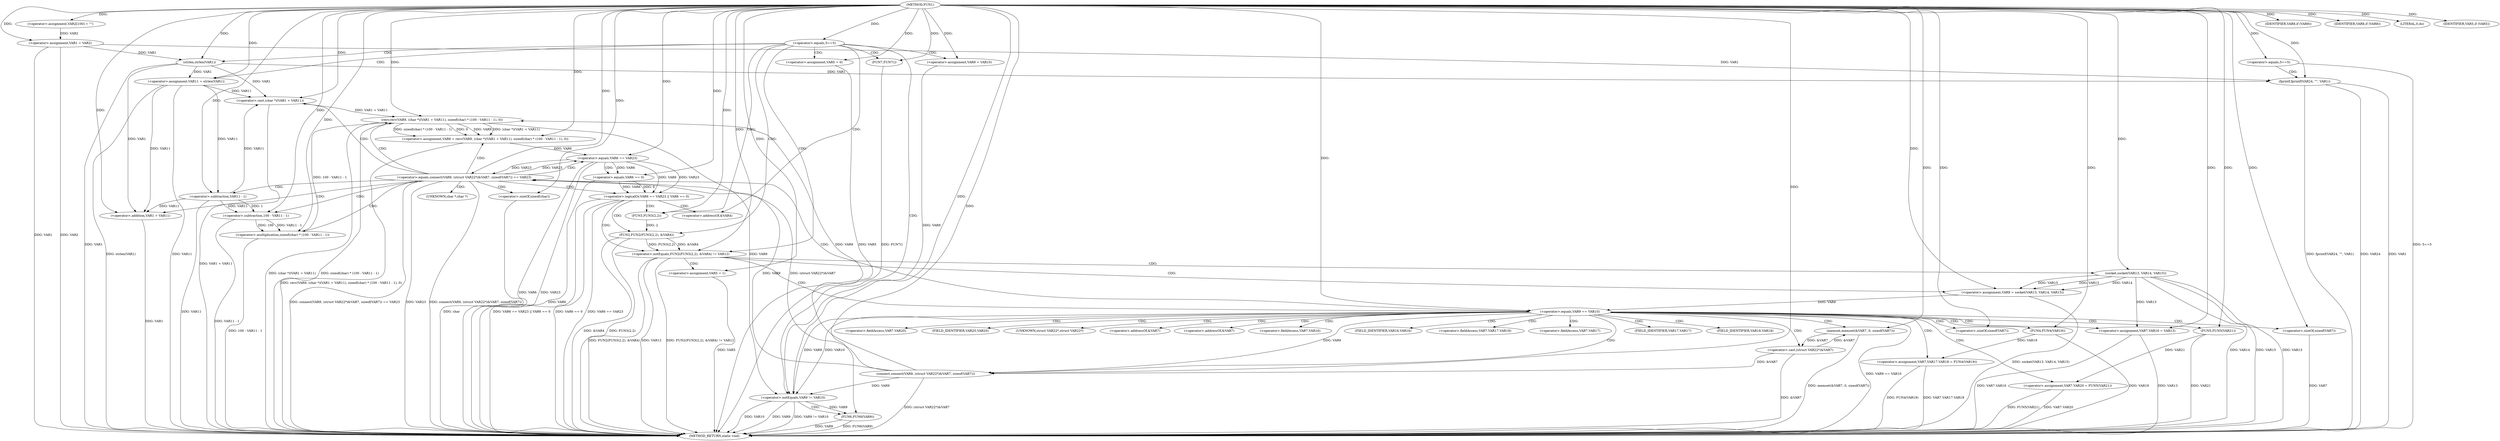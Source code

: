 digraph FUN1 {  
"1000100" [label = "(METHOD,FUN1)" ]
"1000254" [label = "(METHOD_RETURN,static void)" ]
"1000104" [label = "(<operator>.assignment,VAR2[100] = \"\")" ]
"1000107" [label = "(<operator>.assignment,VAR1 = VAR2)" ]
"1000111" [label = "(<operator>.equals,5==5)" ]
"1000118" [label = "(<operator>.assignment,VAR5 = 0)" ]
"1000125" [label = "(<operator>.assignment,VAR9 = VAR10)" ]
"1000129" [label = "(<operator>.assignment,VAR11 = strlen(VAR1))" ]
"1000131" [label = "(strlen,strlen(VAR1))" ]
"1000136" [label = "(<operator>.notEquals,FUN2(FUN3(2,2), &VAR4) != VAR12)" ]
"1000137" [label = "(FUN2,FUN2(FUN3(2,2), &VAR4))" ]
"1000138" [label = "(FUN3,FUN3(2,2))" ]
"1000146" [label = "(<operator>.assignment,VAR5 = 1)" ]
"1000149" [label = "(<operator>.assignment,VAR9 = socket(VAR13, VAR14, VAR15))" ]
"1000151" [label = "(socket,socket(VAR13, VAR14, VAR15))" ]
"1000156" [label = "(<operator>.equals,VAR9 == VAR10)" ]
"1000161" [label = "(memset,memset(&VAR7, 0, sizeof(VAR7)))" ]
"1000165" [label = "(<operator>.sizeOf,sizeof(VAR7))" ]
"1000167" [label = "(<operator>.assignment,VAR7.VAR16 = VAR13)" ]
"1000172" [label = "(<operator>.assignment,VAR7.VAR17.VAR18 = FUN4(VAR19))" ]
"1000178" [label = "(FUN4,FUN4(VAR19))" ]
"1000180" [label = "(<operator>.assignment,VAR7.VAR20 = FUN5(VAR21))" ]
"1000184" [label = "(FUN5,FUN5(VAR21))" ]
"1000187" [label = "(<operator>.equals,connect(VAR9, (struct VAR22*)&VAR7, sizeof(VAR7)) == VAR23)" ]
"1000188" [label = "(connect,connect(VAR9, (struct VAR22*)&VAR7, sizeof(VAR7)))" ]
"1000190" [label = "(<operator>.cast,(struct VAR22*)&VAR7)" ]
"1000194" [label = "(<operator>.sizeOf,sizeof(VAR7))" ]
"1000199" [label = "(<operator>.assignment,VAR6 = recv(VAR9, (char *)(VAR1 + VAR11), sizeof(char) * (100 - VAR11 - 1), 0))" ]
"1000201" [label = "(recv,recv(VAR9, (char *)(VAR1 + VAR11), sizeof(char) * (100 - VAR11 - 1), 0))" ]
"1000203" [label = "(<operator>.cast,(char *)(VAR1 + VAR11))" ]
"1000205" [label = "(<operator>.addition,VAR1 + VAR11)" ]
"1000208" [label = "(<operator>.multiplication,sizeof(char) * (100 - VAR11 - 1))" ]
"1000209" [label = "(<operator>.sizeOf,sizeof(char))" ]
"1000211" [label = "(<operator>.subtraction,100 - VAR11 - 1)" ]
"1000213" [label = "(<operator>.subtraction,VAR11 - 1)" ]
"1000218" [label = "(<operator>.logicalOr,VAR6 == VAR23 || VAR6 == 0)" ]
"1000219" [label = "(<operator>.equals,VAR6 == VAR23)" ]
"1000222" [label = "(<operator>.equals,VAR6 == 0)" ]
"1000228" [label = "(IDENTIFIER,VAR8,if (VAR8))" ]
"1000231" [label = "(IDENTIFIER,VAR8,if (VAR8))" ]
"1000233" [label = "(LITERAL,0,do)" ]
"1000235" [label = "(<operator>.notEquals,VAR9 != VAR10)" ]
"1000239" [label = "(FUN6,FUN6(VAR9))" ]
"1000242" [label = "(IDENTIFIER,VAR5,if (VAR5))" ]
"1000244" [label = "(FUN7,FUN7())" ]
"1000246" [label = "(<operator>.equals,5==5)" ]
"1000250" [label = "(fprintf,fprintf(VAR24, \"\", VAR1))" ]
"1000141" [label = "(<operator>.addressOf,&VAR4)" ]
"1000162" [label = "(<operator>.addressOf,&VAR7)" ]
"1000168" [label = "(<operator>.fieldAccess,VAR7.VAR16)" ]
"1000170" [label = "(FIELD_IDENTIFIER,VAR16,VAR16)" ]
"1000173" [label = "(<operator>.fieldAccess,VAR7.VAR17.VAR18)" ]
"1000174" [label = "(<operator>.fieldAccess,VAR7.VAR17)" ]
"1000176" [label = "(FIELD_IDENTIFIER,VAR17,VAR17)" ]
"1000177" [label = "(FIELD_IDENTIFIER,VAR18,VAR18)" ]
"1000181" [label = "(<operator>.fieldAccess,VAR7.VAR20)" ]
"1000183" [label = "(FIELD_IDENTIFIER,VAR20,VAR20)" ]
"1000191" [label = "(UNKNOWN,struct VAR22*,struct VAR22*)" ]
"1000192" [label = "(<operator>.addressOf,&VAR7)" ]
"1000204" [label = "(UNKNOWN,char *,char *)" ]
  "1000184" -> "1000254"  [ label = "DDG: VAR21"] 
  "1000218" -> "1000254"  [ label = "DDG: VAR6 == VAR23"] 
  "1000180" -> "1000254"  [ label = "DDG: VAR7.VAR20"] 
  "1000151" -> "1000254"  [ label = "DDG: VAR14"] 
  "1000151" -> "1000254"  [ label = "DDG: VAR15"] 
  "1000244" -> "1000254"  [ label = "DDG: FUN7()"] 
  "1000129" -> "1000254"  [ label = "DDG: strlen(VAR1)"] 
  "1000187" -> "1000254"  [ label = "DDG: connect(VAR9, (struct VAR22*)&VAR7, sizeof(VAR7))"] 
  "1000172" -> "1000254"  [ label = "DDG: FUN4(VAR19)"] 
  "1000167" -> "1000254"  [ label = "DDG: VAR7.VAR16"] 
  "1000129" -> "1000254"  [ label = "DDG: VAR11"] 
  "1000187" -> "1000254"  [ label = "DDG: connect(VAR9, (struct VAR22*)&VAR7, sizeof(VAR7)) == VAR23"] 
  "1000219" -> "1000254"  [ label = "DDG: VAR23"] 
  "1000250" -> "1000254"  [ label = "DDG: VAR24"] 
  "1000199" -> "1000254"  [ label = "DDG: recv(VAR9, (char *)(VAR1 + VAR11), sizeof(char) * (100 - VAR11 - 1), 0)"] 
  "1000222" -> "1000254"  [ label = "DDG: VAR6"] 
  "1000107" -> "1000254"  [ label = "DDG: VAR1"] 
  "1000235" -> "1000254"  [ label = "DDG: VAR10"] 
  "1000209" -> "1000254"  [ label = "DDG: char"] 
  "1000235" -> "1000254"  [ label = "DDG: VAR9"] 
  "1000149" -> "1000254"  [ label = "DDG: socket(VAR13, VAR14, VAR15)"] 
  "1000239" -> "1000254"  [ label = "DDG: FUN6(VAR9)"] 
  "1000250" -> "1000254"  [ label = "DDG: VAR1"] 
  "1000235" -> "1000254"  [ label = "DDG: VAR9 != VAR10"] 
  "1000188" -> "1000254"  [ label = "DDG: (struct VAR22*)&VAR7"] 
  "1000178" -> "1000254"  [ label = "DDG: VAR19"] 
  "1000239" -> "1000254"  [ label = "DDG: VAR9"] 
  "1000213" -> "1000254"  [ label = "DDG: VAR11"] 
  "1000205" -> "1000254"  [ label = "DDG: VAR1"] 
  "1000131" -> "1000254"  [ label = "DDG: VAR1"] 
  "1000137" -> "1000254"  [ label = "DDG: &VAR4"] 
  "1000194" -> "1000254"  [ label = "DDG: VAR7"] 
  "1000180" -> "1000254"  [ label = "DDG: FUN5(VAR21)"] 
  "1000151" -> "1000254"  [ label = "DDG: VAR13"] 
  "1000218" -> "1000254"  [ label = "DDG: VAR6 == VAR23 || VAR6 == 0"] 
  "1000201" -> "1000254"  [ label = "DDG: (char *)(VAR1 + VAR11)"] 
  "1000218" -> "1000254"  [ label = "DDG: VAR6 == 0"] 
  "1000201" -> "1000254"  [ label = "DDG: sizeof(char) * (100 - VAR11 - 1)"] 
  "1000211" -> "1000254"  [ label = "DDG: VAR11 - 1"] 
  "1000208" -> "1000254"  [ label = "DDG: 100 - VAR11 - 1"] 
  "1000172" -> "1000254"  [ label = "DDG: VAR7.VAR17.VAR18"] 
  "1000136" -> "1000254"  [ label = "DDG: VAR12"] 
  "1000136" -> "1000254"  [ label = "DDG: FUN2(FUN3(2,2), &VAR4) != VAR12"] 
  "1000219" -> "1000254"  [ label = "DDG: VAR6"] 
  "1000167" -> "1000254"  [ label = "DDG: VAR13"] 
  "1000156" -> "1000254"  [ label = "DDG: VAR9 == VAR10"] 
  "1000250" -> "1000254"  [ label = "DDG: fprintf(VAR24, \"\", VAR1)"] 
  "1000137" -> "1000254"  [ label = "DDG: FUN3(2,2)"] 
  "1000203" -> "1000254"  [ label = "DDG: VAR1 + VAR11"] 
  "1000118" -> "1000254"  [ label = "DDG: VAR5"] 
  "1000187" -> "1000254"  [ label = "DDG: VAR23"] 
  "1000246" -> "1000254"  [ label = "DDG: 5==5"] 
  "1000146" -> "1000254"  [ label = "DDG: VAR5"] 
  "1000161" -> "1000254"  [ label = "DDG: memset(&VAR7, 0, sizeof(VAR7))"] 
  "1000190" -> "1000254"  [ label = "DDG: &VAR7"] 
  "1000136" -> "1000254"  [ label = "DDG: FUN2(FUN3(2,2), &VAR4)"] 
  "1000107" -> "1000254"  [ label = "DDG: VAR2"] 
  "1000100" -> "1000104"  [ label = "DDG: "] 
  "1000104" -> "1000107"  [ label = "DDG: VAR2"] 
  "1000100" -> "1000107"  [ label = "DDG: "] 
  "1000100" -> "1000111"  [ label = "DDG: "] 
  "1000100" -> "1000118"  [ label = "DDG: "] 
  "1000100" -> "1000125"  [ label = "DDG: "] 
  "1000131" -> "1000129"  [ label = "DDG: VAR1"] 
  "1000100" -> "1000129"  [ label = "DDG: "] 
  "1000107" -> "1000131"  [ label = "DDG: VAR1"] 
  "1000100" -> "1000131"  [ label = "DDG: "] 
  "1000137" -> "1000136"  [ label = "DDG: FUN3(2,2)"] 
  "1000137" -> "1000136"  [ label = "DDG: &VAR4"] 
  "1000138" -> "1000137"  [ label = "DDG: 2"] 
  "1000100" -> "1000138"  [ label = "DDG: "] 
  "1000100" -> "1000136"  [ label = "DDG: "] 
  "1000100" -> "1000146"  [ label = "DDG: "] 
  "1000151" -> "1000149"  [ label = "DDG: VAR13"] 
  "1000151" -> "1000149"  [ label = "DDG: VAR14"] 
  "1000151" -> "1000149"  [ label = "DDG: VAR15"] 
  "1000100" -> "1000149"  [ label = "DDG: "] 
  "1000100" -> "1000151"  [ label = "DDG: "] 
  "1000149" -> "1000156"  [ label = "DDG: VAR9"] 
  "1000100" -> "1000156"  [ label = "DDG: "] 
  "1000190" -> "1000161"  [ label = "DDG: &VAR7"] 
  "1000100" -> "1000161"  [ label = "DDG: "] 
  "1000100" -> "1000165"  [ label = "DDG: "] 
  "1000151" -> "1000167"  [ label = "DDG: VAR13"] 
  "1000100" -> "1000167"  [ label = "DDG: "] 
  "1000178" -> "1000172"  [ label = "DDG: VAR19"] 
  "1000100" -> "1000178"  [ label = "DDG: "] 
  "1000184" -> "1000180"  [ label = "DDG: VAR21"] 
  "1000100" -> "1000184"  [ label = "DDG: "] 
  "1000188" -> "1000187"  [ label = "DDG: VAR9"] 
  "1000188" -> "1000187"  [ label = "DDG: (struct VAR22*)&VAR7"] 
  "1000156" -> "1000188"  [ label = "DDG: VAR9"] 
  "1000100" -> "1000188"  [ label = "DDG: "] 
  "1000190" -> "1000188"  [ label = "DDG: &VAR7"] 
  "1000161" -> "1000190"  [ label = "DDG: &VAR7"] 
  "1000100" -> "1000194"  [ label = "DDG: "] 
  "1000219" -> "1000187"  [ label = "DDG: VAR23"] 
  "1000100" -> "1000187"  [ label = "DDG: "] 
  "1000201" -> "1000199"  [ label = "DDG: VAR9"] 
  "1000201" -> "1000199"  [ label = "DDG: (char *)(VAR1 + VAR11)"] 
  "1000201" -> "1000199"  [ label = "DDG: sizeof(char) * (100 - VAR11 - 1)"] 
  "1000201" -> "1000199"  [ label = "DDG: 0"] 
  "1000100" -> "1000199"  [ label = "DDG: "] 
  "1000188" -> "1000201"  [ label = "DDG: VAR9"] 
  "1000100" -> "1000201"  [ label = "DDG: "] 
  "1000203" -> "1000201"  [ label = "DDG: VAR1 + VAR11"] 
  "1000131" -> "1000203"  [ label = "DDG: VAR1"] 
  "1000100" -> "1000203"  [ label = "DDG: "] 
  "1000129" -> "1000203"  [ label = "DDG: VAR11"] 
  "1000213" -> "1000203"  [ label = "DDG: VAR11"] 
  "1000131" -> "1000205"  [ label = "DDG: VAR1"] 
  "1000100" -> "1000205"  [ label = "DDG: "] 
  "1000129" -> "1000205"  [ label = "DDG: VAR11"] 
  "1000213" -> "1000205"  [ label = "DDG: VAR11"] 
  "1000208" -> "1000201"  [ label = "DDG: 100 - VAR11 - 1"] 
  "1000100" -> "1000208"  [ label = "DDG: "] 
  "1000100" -> "1000209"  [ label = "DDG: "] 
  "1000211" -> "1000208"  [ label = "DDG: 100"] 
  "1000211" -> "1000208"  [ label = "DDG: VAR11 - 1"] 
  "1000100" -> "1000211"  [ label = "DDG: "] 
  "1000213" -> "1000211"  [ label = "DDG: VAR11"] 
  "1000213" -> "1000211"  [ label = "DDG: 1"] 
  "1000100" -> "1000213"  [ label = "DDG: "] 
  "1000129" -> "1000213"  [ label = "DDG: VAR11"] 
  "1000219" -> "1000218"  [ label = "DDG: VAR6"] 
  "1000219" -> "1000218"  [ label = "DDG: VAR23"] 
  "1000199" -> "1000219"  [ label = "DDG: VAR6"] 
  "1000100" -> "1000219"  [ label = "DDG: "] 
  "1000187" -> "1000219"  [ label = "DDG: VAR23"] 
  "1000222" -> "1000218"  [ label = "DDG: VAR6"] 
  "1000222" -> "1000218"  [ label = "DDG: 0"] 
  "1000219" -> "1000222"  [ label = "DDG: VAR6"] 
  "1000100" -> "1000222"  [ label = "DDG: "] 
  "1000100" -> "1000228"  [ label = "DDG: "] 
  "1000100" -> "1000231"  [ label = "DDG: "] 
  "1000100" -> "1000233"  [ label = "DDG: "] 
  "1000125" -> "1000235"  [ label = "DDG: VAR9"] 
  "1000156" -> "1000235"  [ label = "DDG: VAR9"] 
  "1000188" -> "1000235"  [ label = "DDG: VAR9"] 
  "1000201" -> "1000235"  [ label = "DDG: VAR9"] 
  "1000100" -> "1000235"  [ label = "DDG: "] 
  "1000156" -> "1000235"  [ label = "DDG: VAR10"] 
  "1000235" -> "1000239"  [ label = "DDG: VAR9"] 
  "1000100" -> "1000239"  [ label = "DDG: "] 
  "1000100" -> "1000242"  [ label = "DDG: "] 
  "1000100" -> "1000244"  [ label = "DDG: "] 
  "1000100" -> "1000246"  [ label = "DDG: "] 
  "1000100" -> "1000250"  [ label = "DDG: "] 
  "1000107" -> "1000250"  [ label = "DDG: VAR1"] 
  "1000131" -> "1000250"  [ label = "DDG: VAR1"] 
  "1000111" -> "1000125"  [ label = "CDG: "] 
  "1000111" -> "1000141"  [ label = "CDG: "] 
  "1000111" -> "1000235"  [ label = "CDG: "] 
  "1000111" -> "1000138"  [ label = "CDG: "] 
  "1000111" -> "1000136"  [ label = "CDG: "] 
  "1000111" -> "1000118"  [ label = "CDG: "] 
  "1000111" -> "1000131"  [ label = "CDG: "] 
  "1000111" -> "1000137"  [ label = "CDG: "] 
  "1000111" -> "1000129"  [ label = "CDG: "] 
  "1000111" -> "1000244"  [ label = "CDG: "] 
  "1000136" -> "1000156"  [ label = "CDG: "] 
  "1000136" -> "1000149"  [ label = "CDG: "] 
  "1000136" -> "1000151"  [ label = "CDG: "] 
  "1000136" -> "1000146"  [ label = "CDG: "] 
  "1000156" -> "1000174"  [ label = "CDG: "] 
  "1000156" -> "1000191"  [ label = "CDG: "] 
  "1000156" -> "1000161"  [ label = "CDG: "] 
  "1000156" -> "1000180"  [ label = "CDG: "] 
  "1000156" -> "1000183"  [ label = "CDG: "] 
  "1000156" -> "1000165"  [ label = "CDG: "] 
  "1000156" -> "1000188"  [ label = "CDG: "] 
  "1000156" -> "1000190"  [ label = "CDG: "] 
  "1000156" -> "1000167"  [ label = "CDG: "] 
  "1000156" -> "1000194"  [ label = "CDG: "] 
  "1000156" -> "1000192"  [ label = "CDG: "] 
  "1000156" -> "1000176"  [ label = "CDG: "] 
  "1000156" -> "1000187"  [ label = "CDG: "] 
  "1000156" -> "1000172"  [ label = "CDG: "] 
  "1000156" -> "1000168"  [ label = "CDG: "] 
  "1000156" -> "1000178"  [ label = "CDG: "] 
  "1000156" -> "1000173"  [ label = "CDG: "] 
  "1000156" -> "1000170"  [ label = "CDG: "] 
  "1000156" -> "1000184"  [ label = "CDG: "] 
  "1000156" -> "1000177"  [ label = "CDG: "] 
  "1000156" -> "1000162"  [ label = "CDG: "] 
  "1000156" -> "1000181"  [ label = "CDG: "] 
  "1000187" -> "1000211"  [ label = "CDG: "] 
  "1000187" -> "1000208"  [ label = "CDG: "] 
  "1000187" -> "1000199"  [ label = "CDG: "] 
  "1000187" -> "1000204"  [ label = "CDG: "] 
  "1000187" -> "1000219"  [ label = "CDG: "] 
  "1000187" -> "1000201"  [ label = "CDG: "] 
  "1000187" -> "1000213"  [ label = "CDG: "] 
  "1000187" -> "1000203"  [ label = "CDG: "] 
  "1000187" -> "1000205"  [ label = "CDG: "] 
  "1000187" -> "1000218"  [ label = "CDG: "] 
  "1000187" -> "1000209"  [ label = "CDG: "] 
  "1000218" -> "1000141"  [ label = "CDG: "] 
  "1000218" -> "1000138"  [ label = "CDG: "] 
  "1000218" -> "1000136"  [ label = "CDG: "] 
  "1000218" -> "1000137"  [ label = "CDG: "] 
  "1000219" -> "1000222"  [ label = "CDG: "] 
  "1000235" -> "1000239"  [ label = "CDG: "] 
  "1000246" -> "1000250"  [ label = "CDG: "] 
}
